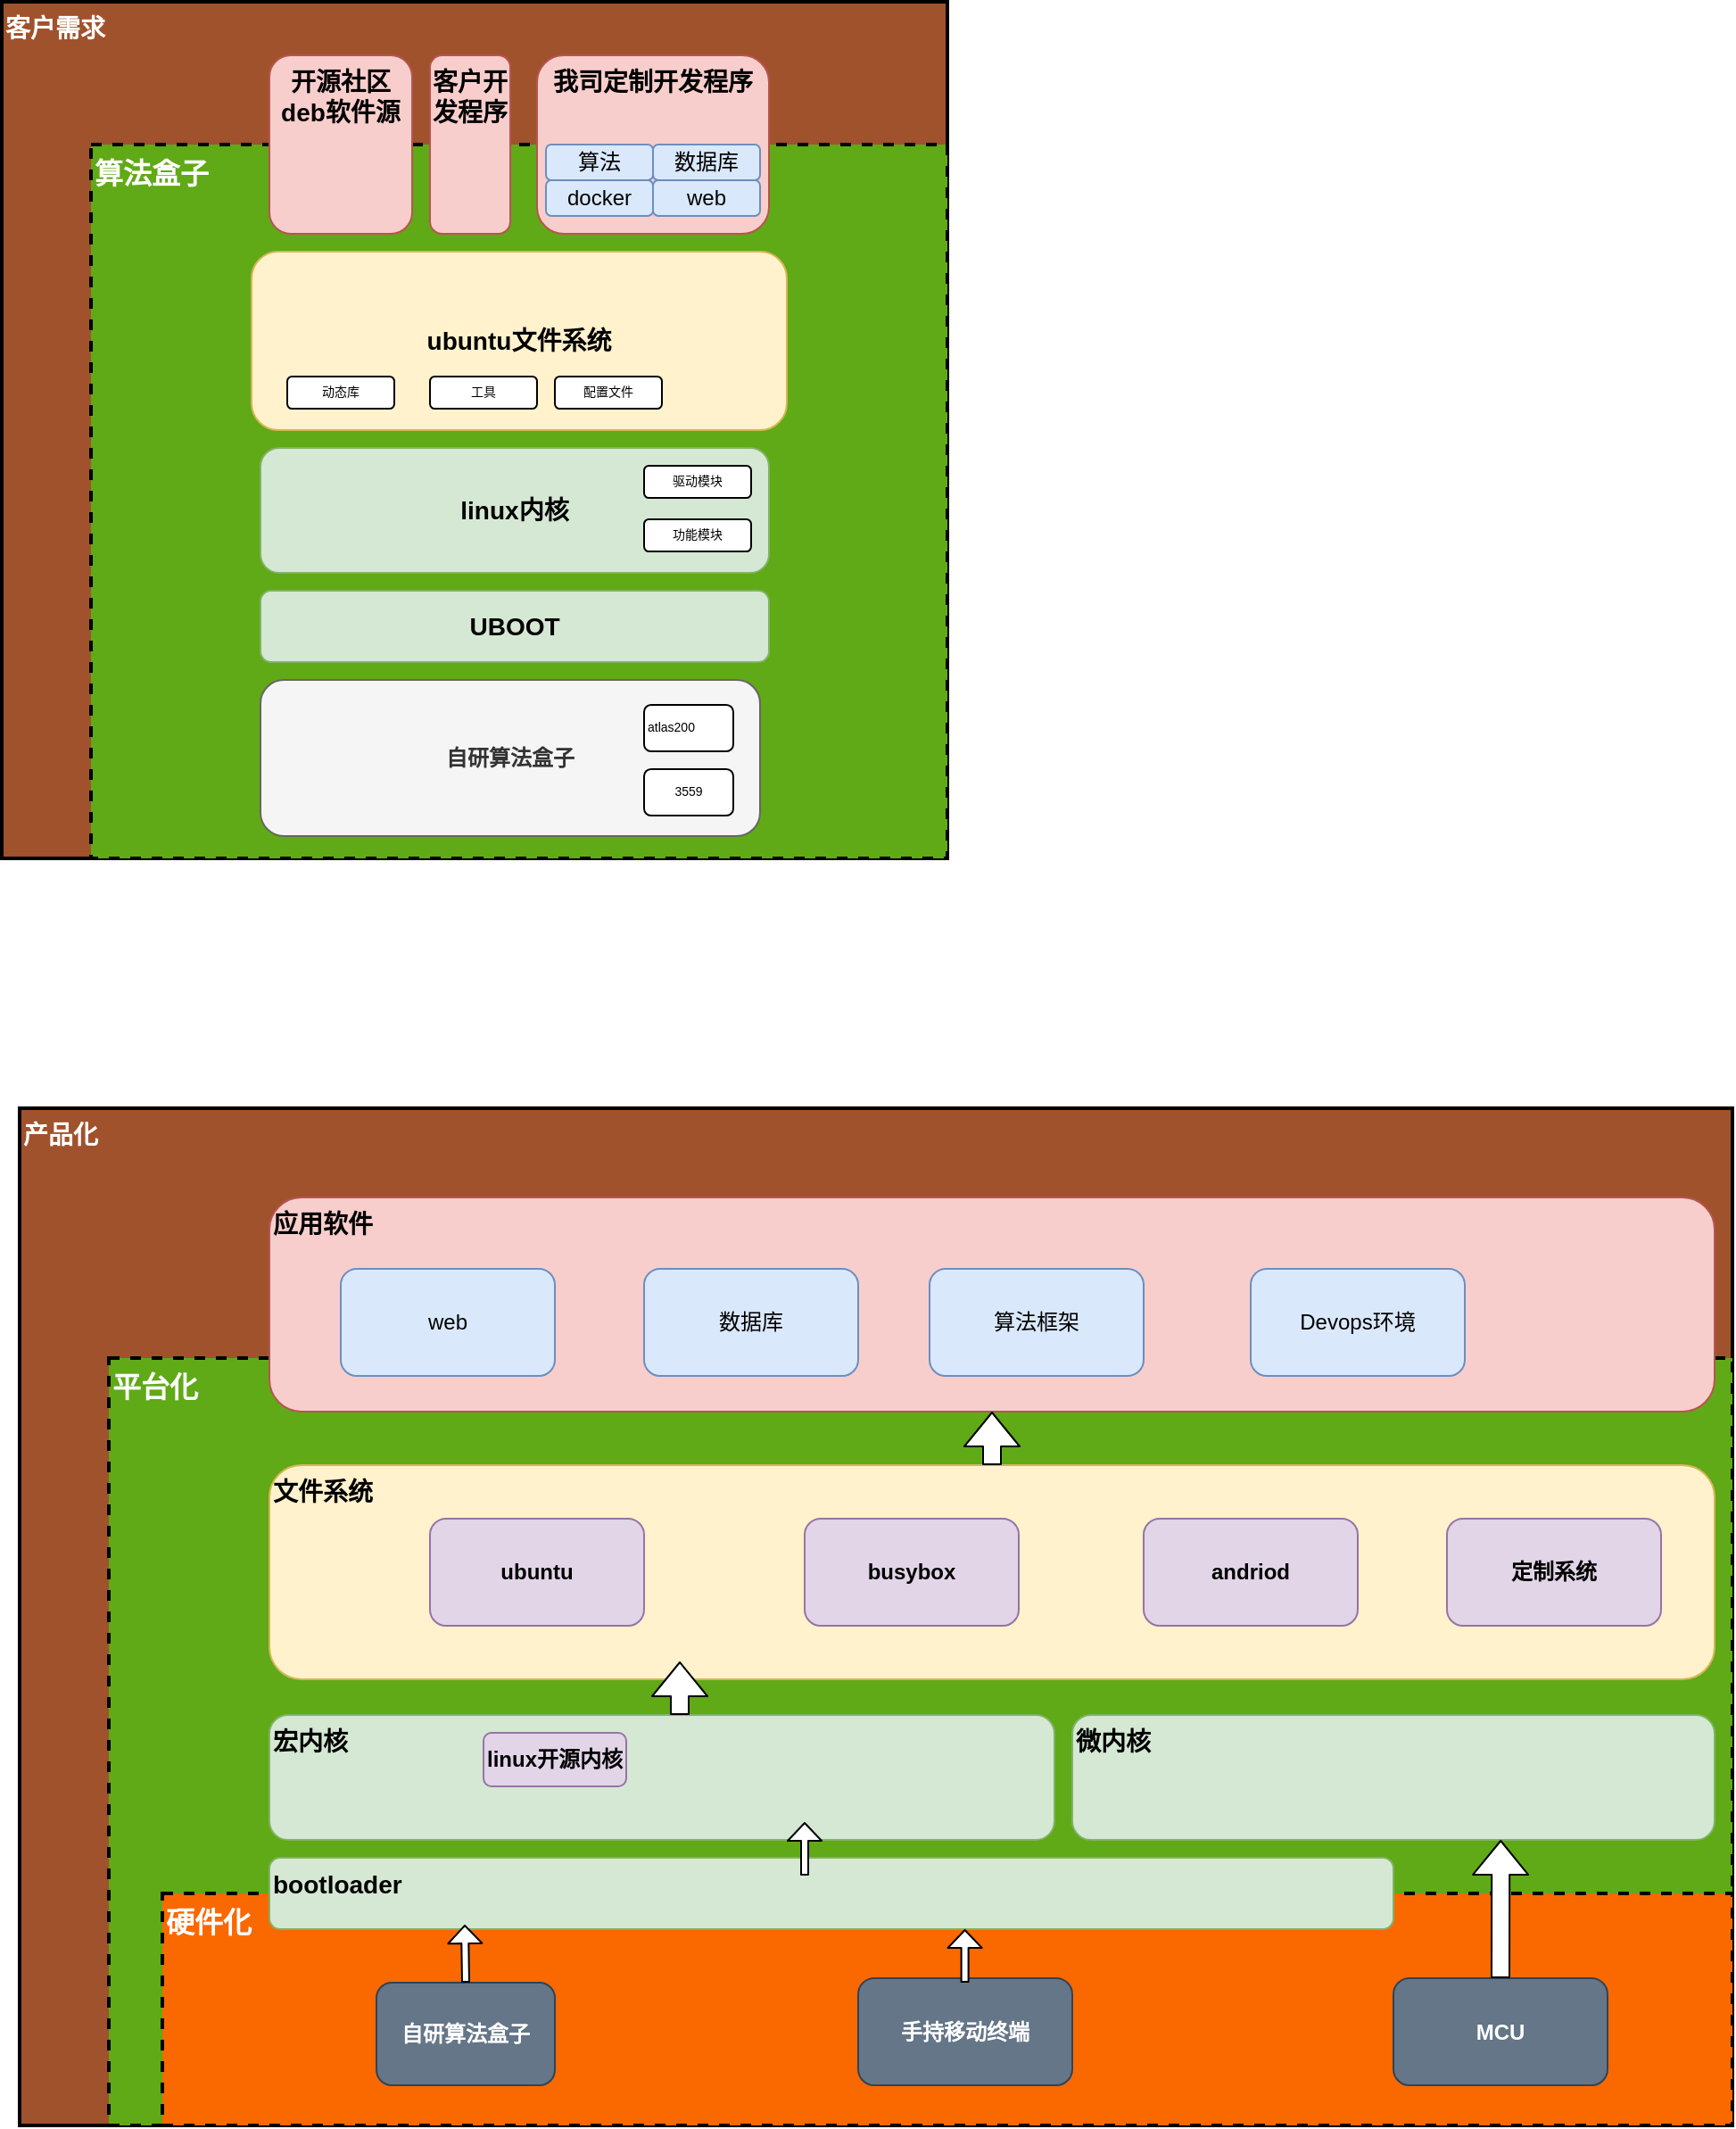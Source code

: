 <mxfile version="13.6.0" type="github">
  <diagram name="Page-1" id="9361dd3d-8414-5efd-6122-117bd74ce7a7">
    <mxGraphModel dx="2785" dy="2235" grid="1" gridSize="10" guides="1" tooltips="1" connect="1" arrows="1" fold="1" page="0" pageScale="1.5" pageWidth="826" pageHeight="1169" background="#ffffff" math="0" shadow="0">
      <root>
        <mxCell id="0" />
        <mxCell id="1" parent="0" />
        <mxCell id="cYNA4GrkxNQ827yxEtgL-3" value="产品化" style="rounded=0;whiteSpace=wrap;html=1;fillColor=#a0522d;fontSize=14;align=left;fontStyle=1;verticalAlign=top;strokeWidth=2;fontColor=#ffffff;" vertex="1" parent="1">
          <mxGeometry x="-1570" y="-720" width="960" height="570" as="geometry" />
        </mxCell>
        <mxCell id="cYNA4GrkxNQ827yxEtgL-4" value="平台化" style="rounded=0;whiteSpace=wrap;html=1;fillColor=#60a917;fontSize=16;align=left;verticalAlign=top;fontStyle=1;strokeWidth=2;fontColor=#ffffff;dashed=1;" vertex="1" parent="1">
          <mxGeometry x="-1520" y="-580" width="910" height="430" as="geometry" />
        </mxCell>
        <mxCell id="cYNA4GrkxNQ827yxEtgL-5" value="硬件化" style="rounded=0;whiteSpace=wrap;html=1;fillColor=#fa6800;fontSize=16;align=left;fontStyle=1;strokeWidth=2;fontColor=#ffffff;verticalAlign=top;dashed=1;" vertex="1" parent="1">
          <mxGeometry x="-1490" y="-280" width="880" height="130" as="geometry" />
        </mxCell>
        <mxCell id="s2ZySxg1d-m6GW3_x3Qq-93" value="宏内核" style="rounded=1;whiteSpace=wrap;html=1;align=left;verticalAlign=top;fillColor=#d5e8d4;strokeColor=#82b366;fontStyle=1;fontSize=14;" parent="1" vertex="1">
          <mxGeometry x="-1430" y="-380" width="440" height="70" as="geometry" />
        </mxCell>
        <mxCell id="s2ZySxg1d-m6GW3_x3Qq-94" value="文件系统" style="rounded=1;whiteSpace=wrap;html=1;align=left;verticalAlign=top;fontStyle=1;fontSize=14;fillColor=#fff2cc;strokeColor=#d6b656;" parent="1" vertex="1">
          <mxGeometry x="-1430" y="-520" width="810" height="120" as="geometry" />
        </mxCell>
        <mxCell id="s2ZySxg1d-m6GW3_x3Qq-95" value="应用软件" style="rounded=1;whiteSpace=wrap;html=1;align=left;verticalAlign=top;fontStyle=1;fontSize=14;fillColor=#f8cecc;strokeColor=#b85450;" parent="1" vertex="1">
          <mxGeometry x="-1430" y="-670" width="810" height="120" as="geometry" />
        </mxCell>
        <mxCell id="s2ZySxg1d-m6GW3_x3Qq-97" value="ubuntu" style="rounded=1;whiteSpace=wrap;html=1;align=center;fillColor=#e1d5e7;strokeColor=#9673a6;fontStyle=1" parent="1" vertex="1">
          <mxGeometry x="-1340" y="-490" width="120" height="60" as="geometry" />
        </mxCell>
        <mxCell id="s2ZySxg1d-m6GW3_x3Qq-99" value="busybox" style="rounded=1;whiteSpace=wrap;html=1;align=center;fillColor=#e1d5e7;strokeColor=#9673a6;fontStyle=1" parent="1" vertex="1">
          <mxGeometry x="-1130" y="-490" width="120" height="60" as="geometry" />
        </mxCell>
        <mxCell id="s2ZySxg1d-m6GW3_x3Qq-100" value="定制系统" style="rounded=1;whiteSpace=wrap;html=1;align=center;fillColor=#e1d5e7;strokeColor=#9673a6;fontStyle=1" parent="1" vertex="1">
          <mxGeometry x="-770" y="-490" width="120" height="60" as="geometry" />
        </mxCell>
        <mxCell id="s2ZySxg1d-m6GW3_x3Qq-101" value="bootloader" style="rounded=1;whiteSpace=wrap;html=1;align=left;verticalAlign=top;fillColor=#d5e8d4;strokeColor=#82b366;fontStyle=1;fontSize=14;" parent="1" vertex="1">
          <mxGeometry x="-1430" y="-300" width="630" height="40" as="geometry" />
        </mxCell>
        <mxCell id="s2ZySxg1d-m6GW3_x3Qq-102" value="linux开源内核" style="rounded=1;whiteSpace=wrap;html=1;align=center;fillColor=#e1d5e7;strokeColor=#9673a6;fontStyle=1" parent="1" vertex="1">
          <mxGeometry x="-1310" y="-370" width="80" height="30" as="geometry" />
        </mxCell>
        <mxCell id="s2ZySxg1d-m6GW3_x3Qq-105" value="微内核" style="rounded=1;whiteSpace=wrap;html=1;align=left;verticalAlign=top;fillColor=#d5e8d4;strokeColor=#82b366;fontStyle=1;fontSize=14;" parent="1" vertex="1">
          <mxGeometry x="-980" y="-380" width="360" height="70" as="geometry" />
        </mxCell>
        <mxCell id="s2ZySxg1d-m6GW3_x3Qq-107" value="andriod" style="rounded=1;whiteSpace=wrap;html=1;align=center;fillColor=#e1d5e7;strokeColor=#9673a6;fontStyle=1" parent="1" vertex="1">
          <mxGeometry x="-940" y="-490" width="120" height="60" as="geometry" />
        </mxCell>
        <mxCell id="s2ZySxg1d-m6GW3_x3Qq-108" value="web" style="rounded=1;whiteSpace=wrap;html=1;align=center;fillColor=#dae8fc;strokeColor=#6c8ebf;" parent="1" vertex="1">
          <mxGeometry x="-1390" y="-630" width="120" height="60" as="geometry" />
        </mxCell>
        <mxCell id="s2ZySxg1d-m6GW3_x3Qq-109" value="数据库" style="rounded=1;whiteSpace=wrap;html=1;align=center;fillColor=#dae8fc;strokeColor=#6c8ebf;" parent="1" vertex="1">
          <mxGeometry x="-1220" y="-630" width="120" height="60" as="geometry" />
        </mxCell>
        <mxCell id="s2ZySxg1d-m6GW3_x3Qq-110" value="算法框架" style="rounded=1;whiteSpace=wrap;html=1;align=center;fillColor=#dae8fc;strokeColor=#6c8ebf;" parent="1" vertex="1">
          <mxGeometry x="-1060" y="-630" width="120" height="60" as="geometry" />
        </mxCell>
        <mxCell id="s2ZySxg1d-m6GW3_x3Qq-111" value="Devops环境" style="rounded=1;whiteSpace=wrap;html=1;align=center;fillColor=#dae8fc;strokeColor=#6c8ebf;" parent="1" vertex="1">
          <mxGeometry x="-880" y="-630" width="120" height="60" as="geometry" />
        </mxCell>
        <mxCell id="s2ZySxg1d-m6GW3_x3Qq-89" value="自研算法盒子" style="rounded=1;whiteSpace=wrap;html=1;labelBackgroundColor=none;fillColor=#647687;strokeColor=#314354;fontStyle=1;fontColor=#FFFFFF;" parent="1" vertex="1">
          <mxGeometry x="-1370" y="-230" width="100" height="57.5" as="geometry" />
        </mxCell>
        <mxCell id="s2ZySxg1d-m6GW3_x3Qq-112" value="MCU" style="rounded=1;whiteSpace=wrap;html=1;labelBackgroundColor=none;fillColor=#647687;strokeColor=#314354;fontColor=#ffffff;fontStyle=1" parent="1" vertex="1">
          <mxGeometry x="-800" y="-232.5" width="120" height="60" as="geometry" />
        </mxCell>
        <mxCell id="s2ZySxg1d-m6GW3_x3Qq-113" value="手持移动终端" style="rounded=1;whiteSpace=wrap;html=1;labelBackgroundColor=none;fillColor=#647687;strokeColor=#314354;fontColor=#ffffff;fontStyle=1" parent="1" vertex="1">
          <mxGeometry x="-1100" y="-232.5" width="120" height="60" as="geometry" />
        </mxCell>
        <mxCell id="cYNA4GrkxNQ827yxEtgL-7" value="" style="shape=flexArrow;endArrow=classic;html=1;fontSize=16;fontColor=#FFFFFF;exitX=0.5;exitY=0;exitDx=0;exitDy=0;entryX=0.667;entryY=1;entryDx=0;entryDy=0;entryPerimeter=0;fillColor=#ffffff;" edge="1" parent="1" source="s2ZySxg1d-m6GW3_x3Qq-112" target="s2ZySxg1d-m6GW3_x3Qq-105">
          <mxGeometry width="50" height="50" relative="1" as="geometry">
            <mxPoint x="-770" y="-250" as="sourcePoint" />
            <mxPoint x="-720" y="-300" as="targetPoint" />
          </mxGeometry>
        </mxCell>
        <mxCell id="cYNA4GrkxNQ827yxEtgL-10" value="" style="shape=flexArrow;endArrow=classic;html=1;fontSize=16;fontColor=#FFFFFF;exitX=0.5;exitY=0;exitDx=0;exitDy=0;entryX=0.5;entryY=1;entryDx=0;entryDy=0;fillColor=#ffffff;" edge="1" parent="1" source="s2ZySxg1d-m6GW3_x3Qq-94" target="s2ZySxg1d-m6GW3_x3Qq-95">
          <mxGeometry width="50" height="50" relative="1" as="geometry">
            <mxPoint x="-730" y="-222.5" as="sourcePoint" />
            <mxPoint x="-729.88" y="-300" as="targetPoint" />
          </mxGeometry>
        </mxCell>
        <mxCell id="cYNA4GrkxNQ827yxEtgL-12" value="" style="shape=flexArrow;endArrow=classic;html=1;fontSize=16;fontColor=#FFFFFF;exitX=0.5;exitY=0;exitDx=0;exitDy=0;entryX=0.5;entryY=1;entryDx=0;entryDy=0;fillColor=#ffffff;" edge="1" parent="1">
          <mxGeometry width="50" height="50" relative="1" as="geometry">
            <mxPoint x="-1200" y="-380" as="sourcePoint" />
            <mxPoint x="-1200" y="-410" as="targetPoint" />
          </mxGeometry>
        </mxCell>
        <mxCell id="cYNA4GrkxNQ827yxEtgL-13" value="" style="shape=flexArrow;endArrow=classic;html=1;fontSize=16;fontColor=#FFFFFF;exitX=0.5;exitY=0;exitDx=0;exitDy=0;entryX=0.5;entryY=1;entryDx=0;entryDy=0;fillColor=#ffffff;width=4;endSize=3;endWidth=14;" edge="1" parent="1">
          <mxGeometry width="50" height="50" relative="1" as="geometry">
            <mxPoint x="-1130" y="-290" as="sourcePoint" />
            <mxPoint x="-1130" y="-320" as="targetPoint" />
          </mxGeometry>
        </mxCell>
        <mxCell id="cYNA4GrkxNQ827yxEtgL-14" value="" style="shape=flexArrow;endArrow=classic;html=1;fontSize=16;fontColor=#FFFFFF;exitX=0.5;exitY=0;exitDx=0;exitDy=0;entryX=0.5;entryY=1;entryDx=0;entryDy=0;fillColor=#ffffff;width=4;endSize=3;endWidth=14;" edge="1" parent="1" source="s2ZySxg1d-m6GW3_x3Qq-89">
          <mxGeometry width="50" height="50" relative="1" as="geometry">
            <mxPoint x="-1320.5" y="-232.5" as="sourcePoint" />
            <mxPoint x="-1320.5" y="-262.5" as="targetPoint" />
          </mxGeometry>
        </mxCell>
        <mxCell id="cYNA4GrkxNQ827yxEtgL-15" value="" style="shape=flexArrow;endArrow=classic;html=1;fontSize=16;fontColor=#FFFFFF;exitX=0.5;exitY=0;exitDx=0;exitDy=0;entryX=0.5;entryY=1;entryDx=0;entryDy=0;fillColor=#ffffff;width=4;endSize=3;endWidth=14;" edge="1" parent="1">
          <mxGeometry width="50" height="50" relative="1" as="geometry">
            <mxPoint x="-1040.2" y="-230" as="sourcePoint" />
            <mxPoint x="-1040.2" y="-260" as="targetPoint" />
          </mxGeometry>
        </mxCell>
        <mxCell id="cYNA4GrkxNQ827yxEtgL-16" value="客户需求" style="rounded=0;whiteSpace=wrap;html=1;fillColor=#a0522d;fontSize=14;align=left;fontStyle=1;verticalAlign=top;strokeWidth=2;fontColor=#ffffff;" vertex="1" parent="1">
          <mxGeometry x="-1580" y="-1340" width="530" height="480" as="geometry" />
        </mxCell>
        <mxCell id="cYNA4GrkxNQ827yxEtgL-17" value="算法盒子" style="rounded=0;whiteSpace=wrap;html=1;fillColor=#60a917;fontSize=16;align=left;verticalAlign=top;fontStyle=1;strokeWidth=2;fontColor=#ffffff;dashed=1;" vertex="1" parent="1">
          <mxGeometry x="-1530" y="-1260" width="480" height="400" as="geometry" />
        </mxCell>
        <mxCell id="cYNA4GrkxNQ827yxEtgL-19" value="linux内核" style="rounded=1;whiteSpace=wrap;html=1;align=center;verticalAlign=middle;fillColor=#d5e8d4;strokeColor=#82b366;fontStyle=1;fontSize=14;" vertex="1" parent="1">
          <mxGeometry x="-1435" y="-1090" width="285" height="70" as="geometry" />
        </mxCell>
        <mxCell id="cYNA4GrkxNQ827yxEtgL-20" value="ubuntu文件系统" style="rounded=1;whiteSpace=wrap;html=1;align=center;verticalAlign=middle;fontStyle=1;fontSize=14;fillColor=#fff2cc;strokeColor=#d6b656;" vertex="1" parent="1">
          <mxGeometry x="-1440" y="-1200" width="300" height="100" as="geometry" />
        </mxCell>
        <mxCell id="cYNA4GrkxNQ827yxEtgL-21" value="客户开发程序" style="rounded=1;whiteSpace=wrap;html=1;align=center;verticalAlign=top;fontStyle=1;fontSize=14;fillColor=#f8cecc;strokeColor=#b85450;" vertex="1" parent="1">
          <mxGeometry x="-1340" y="-1310" width="45" height="100" as="geometry" />
        </mxCell>
        <mxCell id="cYNA4GrkxNQ827yxEtgL-25" value="UBOOT" style="rounded=1;whiteSpace=wrap;html=1;align=center;verticalAlign=middle;fillColor=#d5e8d4;strokeColor=#82b366;fontStyle=1;fontSize=14;" vertex="1" parent="1">
          <mxGeometry x="-1435" y="-1010" width="285" height="40" as="geometry" />
        </mxCell>
        <mxCell id="cYNA4GrkxNQ827yxEtgL-33" value="自研算法盒子" style="rounded=1;whiteSpace=wrap;html=1;labelBackgroundColor=none;fontStyle=1;fillColor=#f5f5f5;strokeColor=#666666;fontColor=#333333;" vertex="1" parent="1">
          <mxGeometry x="-1435" y="-960" width="280" height="87.5" as="geometry" />
        </mxCell>
        <mxCell id="cYNA4GrkxNQ827yxEtgL-42" value="atlas200" style="rounded=1;whiteSpace=wrap;html=1;strokeWidth=1;fontSize=7;align=left;" vertex="1" parent="1">
          <mxGeometry x="-1220" y="-946" width="50" height="26" as="geometry" />
        </mxCell>
        <mxCell id="cYNA4GrkxNQ827yxEtgL-43" value="3559" style="rounded=1;whiteSpace=wrap;html=1;strokeWidth=1;fontSize=7;align=center;" vertex="1" parent="1">
          <mxGeometry x="-1220" y="-910" width="50" height="26" as="geometry" />
        </mxCell>
        <mxCell id="cYNA4GrkxNQ827yxEtgL-44" value="驱动模块" style="rounded=1;whiteSpace=wrap;html=1;strokeWidth=1;fontSize=7;align=center;" vertex="1" parent="1">
          <mxGeometry x="-1220" y="-1080" width="60" height="18" as="geometry" />
        </mxCell>
        <mxCell id="cYNA4GrkxNQ827yxEtgL-45" value="功能模块" style="rounded=1;whiteSpace=wrap;html=1;strokeWidth=1;fontSize=7;align=center;" vertex="1" parent="1">
          <mxGeometry x="-1220" y="-1050" width="60" height="18" as="geometry" />
        </mxCell>
        <mxCell id="cYNA4GrkxNQ827yxEtgL-46" value="动态库" style="rounded=1;whiteSpace=wrap;html=1;strokeWidth=1;fontSize=7;align=center;" vertex="1" parent="1">
          <mxGeometry x="-1420" y="-1130" width="60" height="18" as="geometry" />
        </mxCell>
        <mxCell id="cYNA4GrkxNQ827yxEtgL-47" value="工具" style="rounded=1;whiteSpace=wrap;html=1;strokeWidth=1;fontSize=7;align=center;" vertex="1" parent="1">
          <mxGeometry x="-1340" y="-1130" width="60" height="18" as="geometry" />
        </mxCell>
        <mxCell id="cYNA4GrkxNQ827yxEtgL-48" value="配置文件" style="rounded=1;whiteSpace=wrap;html=1;strokeWidth=1;fontSize=7;align=center;" vertex="1" parent="1">
          <mxGeometry x="-1270" y="-1130" width="60" height="18" as="geometry" />
        </mxCell>
        <mxCell id="cYNA4GrkxNQ827yxEtgL-49" value="开源社区deb软件源" style="rounded=1;whiteSpace=wrap;html=1;align=center;verticalAlign=top;fontStyle=1;fontSize=14;fillColor=#f8cecc;strokeColor=#b85450;" vertex="1" parent="1">
          <mxGeometry x="-1430" y="-1310" width="80" height="100" as="geometry" />
        </mxCell>
        <mxCell id="cYNA4GrkxNQ827yxEtgL-50" value="我司定制开发程序" style="rounded=1;whiteSpace=wrap;html=1;align=center;verticalAlign=top;fontStyle=1;fontSize=14;fillColor=#f8cecc;strokeColor=#b85450;" vertex="1" parent="1">
          <mxGeometry x="-1280" y="-1310" width="130" height="100" as="geometry" />
        </mxCell>
        <mxCell id="cYNA4GrkxNQ827yxEtgL-32" value="docker" style="rounded=1;whiteSpace=wrap;html=1;align=center;fillColor=#dae8fc;strokeColor=#6c8ebf;" vertex="1" parent="1">
          <mxGeometry x="-1275" y="-1240" width="60" height="20" as="geometry" />
        </mxCell>
        <mxCell id="cYNA4GrkxNQ827yxEtgL-51" value="web" style="rounded=1;whiteSpace=wrap;html=1;align=center;fillColor=#dae8fc;strokeColor=#6c8ebf;" vertex="1" parent="1">
          <mxGeometry x="-1215" y="-1240" width="60" height="20" as="geometry" />
        </mxCell>
        <mxCell id="cYNA4GrkxNQ827yxEtgL-52" value="算法" style="rounded=1;whiteSpace=wrap;html=1;align=center;fillColor=#dae8fc;strokeColor=#6c8ebf;" vertex="1" parent="1">
          <mxGeometry x="-1275" y="-1260" width="60" height="20" as="geometry" />
        </mxCell>
        <mxCell id="cYNA4GrkxNQ827yxEtgL-53" value="数据库" style="rounded=1;whiteSpace=wrap;html=1;align=center;fillColor=#dae8fc;strokeColor=#6c8ebf;" vertex="1" parent="1">
          <mxGeometry x="-1215" y="-1260" width="60" height="20" as="geometry" />
        </mxCell>
      </root>
    </mxGraphModel>
  </diagram>
</mxfile>
